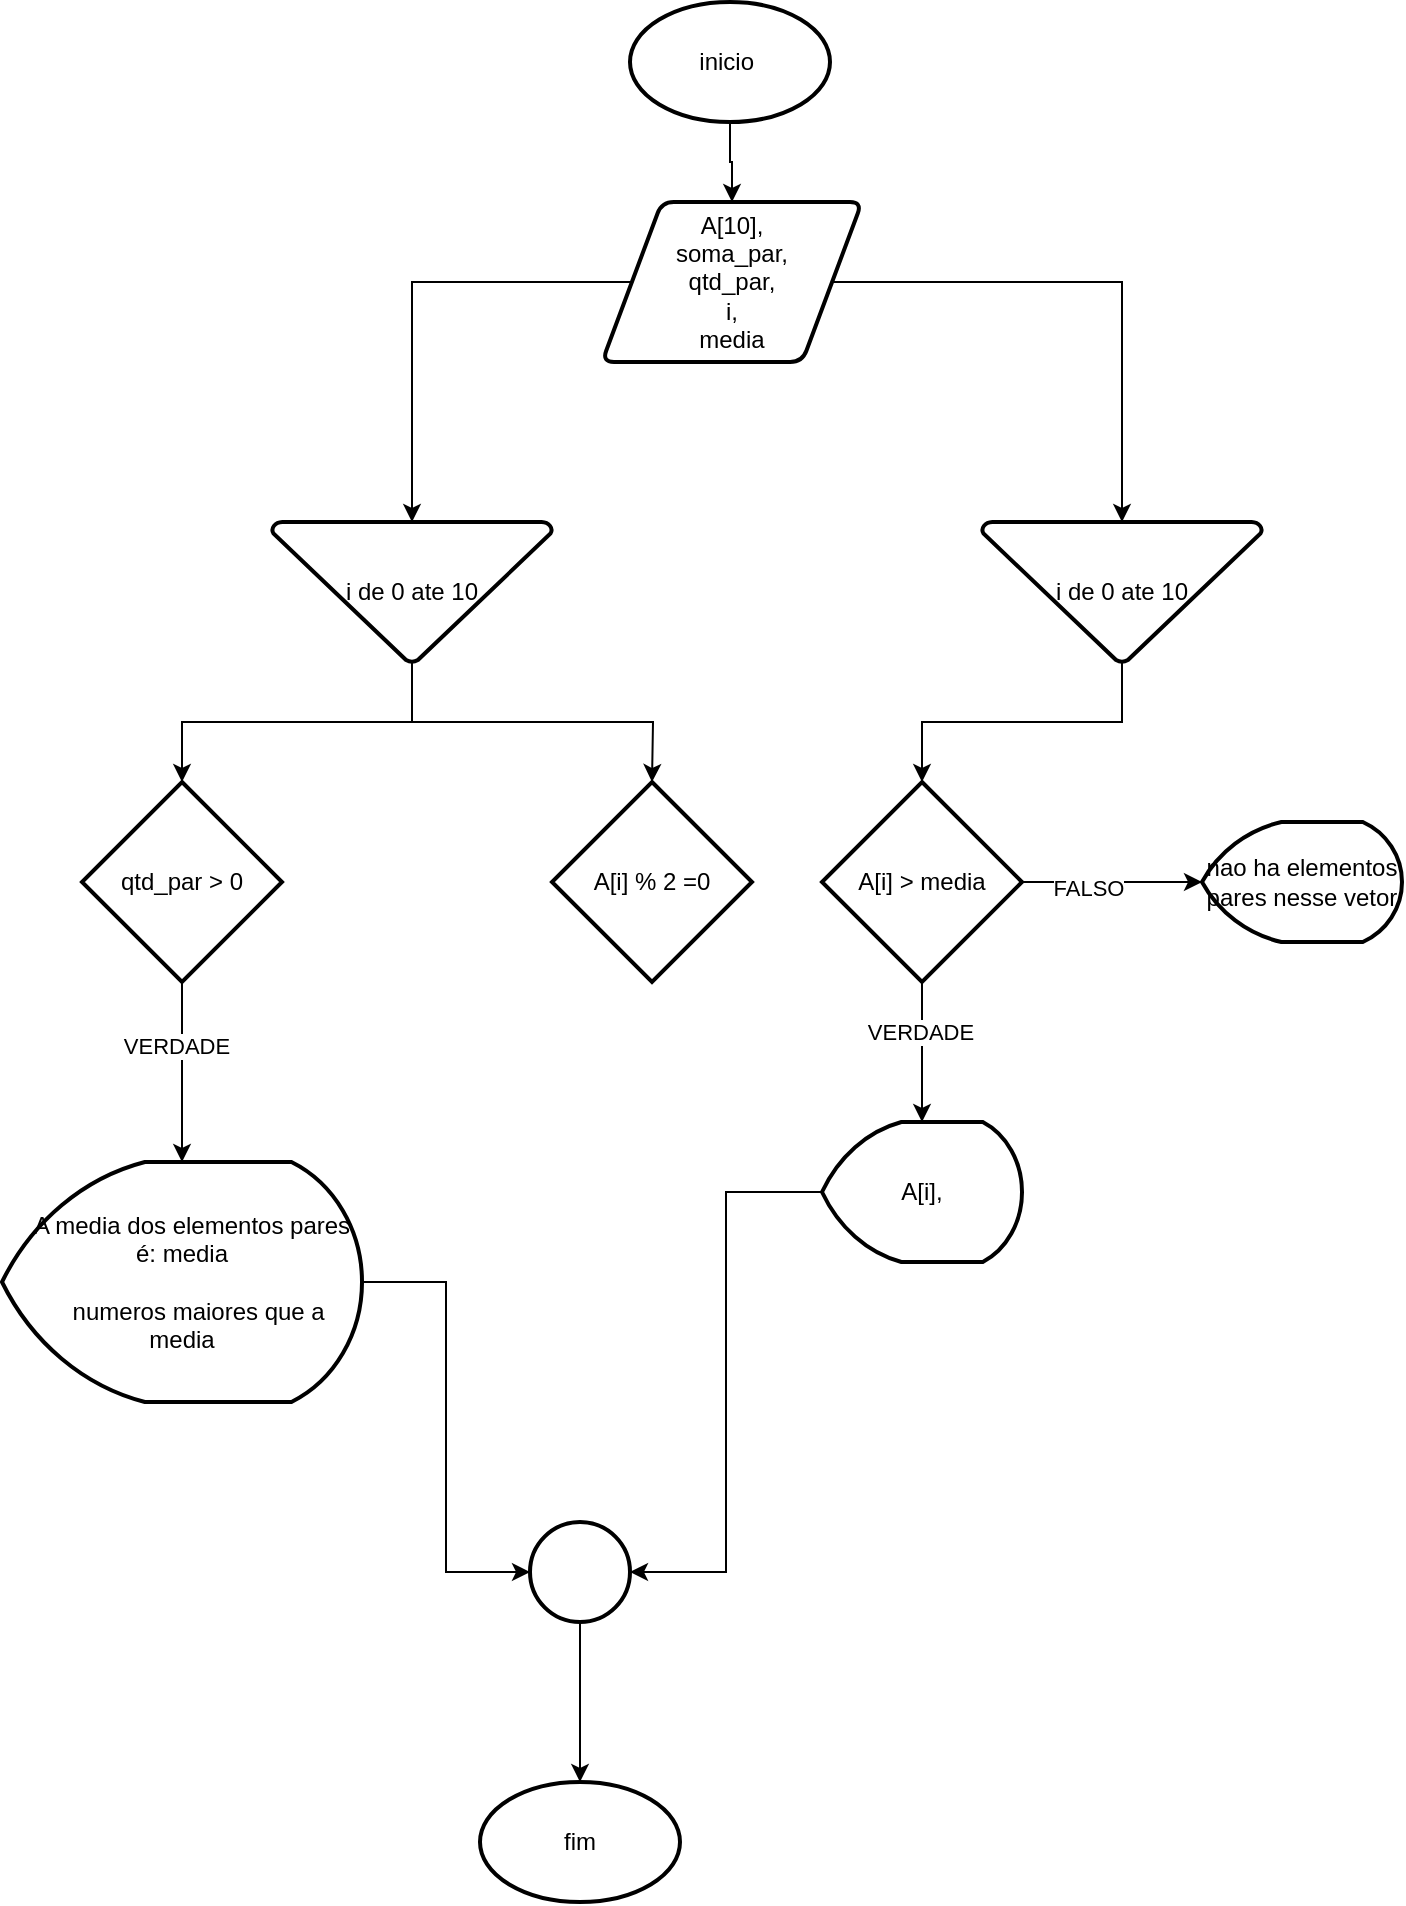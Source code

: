 <mxfile version="24.5.5" type="device">
  <diagram name="Página-1" id="5DcA1XpzbEpcNB3lwu1_">
    <mxGraphModel dx="963" dy="711" grid="1" gridSize="10" guides="1" tooltips="1" connect="1" arrows="1" fold="1" page="1" pageScale="1" pageWidth="827" pageHeight="1169" math="0" shadow="0">
      <root>
        <mxCell id="0" />
        <mxCell id="1" parent="0" />
        <mxCell id="hTO507xSKT4CRlGKkT7h-1" value="" style="edgeStyle=orthogonalEdgeStyle;rounded=0;orthogonalLoop=1;jettySize=auto;html=1;" edge="1" parent="1" source="XX-IUDnQ-n6v1UXTDpO2-1" target="XX-IUDnQ-n6v1UXTDpO2-2">
          <mxGeometry relative="1" as="geometry" />
        </mxCell>
        <mxCell id="XX-IUDnQ-n6v1UXTDpO2-1" value="inicio&amp;nbsp;" style="strokeWidth=2;html=1;shape=mxgraph.flowchart.start_1;whiteSpace=wrap;" parent="1" vertex="1">
          <mxGeometry x="364" y="20" width="100" height="60" as="geometry" />
        </mxCell>
        <mxCell id="hTO507xSKT4CRlGKkT7h-4" value="" style="edgeStyle=orthogonalEdgeStyle;rounded=0;orthogonalLoop=1;jettySize=auto;html=1;" edge="1" parent="1" source="XX-IUDnQ-n6v1UXTDpO2-2" target="hTO507xSKT4CRlGKkT7h-3">
          <mxGeometry relative="1" as="geometry" />
        </mxCell>
        <mxCell id="XX-IUDnQ-n6v1UXTDpO2-2" value="A[10],&lt;div&gt;soma_par,&lt;/div&gt;&lt;div&gt;qtd_par,&lt;/div&gt;&lt;div&gt;i,&lt;/div&gt;&lt;div&gt;media&lt;/div&gt;" style="shape=parallelogram;html=1;strokeWidth=2;perimeter=parallelogramPerimeter;whiteSpace=wrap;rounded=1;arcSize=12;size=0.23;" parent="1" vertex="1">
          <mxGeometry x="350" y="120" width="130" height="80" as="geometry" />
        </mxCell>
        <mxCell id="hTO507xSKT4CRlGKkT7h-3" value="i de 0 ate 10" style="strokeWidth=2;html=1;shape=mxgraph.flowchart.merge_or_storage;whiteSpace=wrap;" vertex="1" parent="1">
          <mxGeometry x="185" y="280" width="140" height="70" as="geometry" />
        </mxCell>
        <mxCell id="hTO507xSKT4CRlGKkT7h-5" value="A[i] % 2 =0" style="strokeWidth=2;html=1;shape=mxgraph.flowchart.decision;whiteSpace=wrap;" vertex="1" parent="1">
          <mxGeometry x="325" y="410" width="100" height="100" as="geometry" />
        </mxCell>
        <mxCell id="hTO507xSKT4CRlGKkT7h-11" value="" style="edgeStyle=orthogonalEdgeStyle;rounded=0;orthogonalLoop=1;jettySize=auto;html=1;" edge="1" parent="1" source="hTO507xSKT4CRlGKkT7h-7" target="hTO507xSKT4CRlGKkT7h-10">
          <mxGeometry relative="1" as="geometry" />
        </mxCell>
        <mxCell id="hTO507xSKT4CRlGKkT7h-18" value="VERDADE" style="edgeLabel;html=1;align=center;verticalAlign=middle;resizable=0;points=[];" vertex="1" connectable="0" parent="hTO507xSKT4CRlGKkT7h-11">
          <mxGeometry x="-0.289" y="-3" relative="1" as="geometry">
            <mxPoint as="offset" />
          </mxGeometry>
        </mxCell>
        <mxCell id="hTO507xSKT4CRlGKkT7h-7" value="qtd_par &amp;gt; 0" style="strokeWidth=2;html=1;shape=mxgraph.flowchart.decision;whiteSpace=wrap;" vertex="1" parent="1">
          <mxGeometry x="90" y="410" width="100" height="100" as="geometry" />
        </mxCell>
        <mxCell id="hTO507xSKT4CRlGKkT7h-8" style="edgeStyle=orthogonalEdgeStyle;rounded=0;orthogonalLoop=1;jettySize=auto;html=1;exitX=0.5;exitY=1;exitDx=0;exitDy=0;exitPerimeter=0;entryX=0.5;entryY=0;entryDx=0;entryDy=0;entryPerimeter=0;" edge="1" parent="1" source="hTO507xSKT4CRlGKkT7h-3">
          <mxGeometry relative="1" as="geometry">
            <mxPoint x="375" y="410" as="targetPoint" />
          </mxGeometry>
        </mxCell>
        <mxCell id="hTO507xSKT4CRlGKkT7h-9" style="edgeStyle=orthogonalEdgeStyle;rounded=0;orthogonalLoop=1;jettySize=auto;html=1;entryX=0.5;entryY=0;entryDx=0;entryDy=0;entryPerimeter=0;" edge="1" parent="1" source="hTO507xSKT4CRlGKkT7h-3" target="hTO507xSKT4CRlGKkT7h-7">
          <mxGeometry relative="1" as="geometry" />
        </mxCell>
        <mxCell id="hTO507xSKT4CRlGKkT7h-10" value="&amp;nbsp; &amp;nbsp;A media dos elementos pares é: media&lt;div&gt;&lt;br&gt;&lt;/div&gt;&lt;div&gt;&amp;nbsp; &amp;nbsp; &amp;nbsp;numeros maiores que a media&lt;/div&gt;" style="strokeWidth=2;html=1;shape=mxgraph.flowchart.display;whiteSpace=wrap;" vertex="1" parent="1">
          <mxGeometry x="50" y="600" width="180" height="120" as="geometry" />
        </mxCell>
        <mxCell id="hTO507xSKT4CRlGKkT7h-13" value="i de 0 ate 10" style="strokeWidth=2;html=1;shape=mxgraph.flowchart.merge_or_storage;whiteSpace=wrap;" vertex="1" parent="1">
          <mxGeometry x="540" y="280" width="140" height="70" as="geometry" />
        </mxCell>
        <mxCell id="hTO507xSKT4CRlGKkT7h-14" style="edgeStyle=orthogonalEdgeStyle;rounded=0;orthogonalLoop=1;jettySize=auto;html=1;entryX=0.5;entryY=0;entryDx=0;entryDy=0;entryPerimeter=0;" edge="1" parent="1" source="XX-IUDnQ-n6v1UXTDpO2-2" target="hTO507xSKT4CRlGKkT7h-13">
          <mxGeometry relative="1" as="geometry" />
        </mxCell>
        <mxCell id="hTO507xSKT4CRlGKkT7h-19" value="" style="edgeStyle=orthogonalEdgeStyle;rounded=0;orthogonalLoop=1;jettySize=auto;html=1;" edge="1" parent="1" source="hTO507xSKT4CRlGKkT7h-15" target="hTO507xSKT4CRlGKkT7h-17">
          <mxGeometry relative="1" as="geometry" />
        </mxCell>
        <mxCell id="hTO507xSKT4CRlGKkT7h-20" value="VERDADE" style="edgeLabel;html=1;align=center;verticalAlign=middle;resizable=0;points=[];" vertex="1" connectable="0" parent="hTO507xSKT4CRlGKkT7h-19">
          <mxGeometry x="-0.3" y="-1" relative="1" as="geometry">
            <mxPoint as="offset" />
          </mxGeometry>
        </mxCell>
        <mxCell id="hTO507xSKT4CRlGKkT7h-22" value="" style="edgeStyle=orthogonalEdgeStyle;rounded=0;orthogonalLoop=1;jettySize=auto;html=1;" edge="1" parent="1" source="hTO507xSKT4CRlGKkT7h-15" target="hTO507xSKT4CRlGKkT7h-21">
          <mxGeometry relative="1" as="geometry" />
        </mxCell>
        <mxCell id="hTO507xSKT4CRlGKkT7h-24" value="FALSO" style="edgeLabel;html=1;align=center;verticalAlign=middle;resizable=0;points=[];" vertex="1" connectable="0" parent="hTO507xSKT4CRlGKkT7h-22">
          <mxGeometry x="-0.28" y="-3" relative="1" as="geometry">
            <mxPoint as="offset" />
          </mxGeometry>
        </mxCell>
        <mxCell id="hTO507xSKT4CRlGKkT7h-15" value="A[i] &amp;gt; media" style="strokeWidth=2;html=1;shape=mxgraph.flowchart.decision;whiteSpace=wrap;" vertex="1" parent="1">
          <mxGeometry x="460" y="410" width="100" height="100" as="geometry" />
        </mxCell>
        <mxCell id="hTO507xSKT4CRlGKkT7h-16" style="edgeStyle=orthogonalEdgeStyle;rounded=0;orthogonalLoop=1;jettySize=auto;html=1;entryX=0.5;entryY=0;entryDx=0;entryDy=0;entryPerimeter=0;" edge="1" parent="1" source="hTO507xSKT4CRlGKkT7h-13" target="hTO507xSKT4CRlGKkT7h-15">
          <mxGeometry relative="1" as="geometry" />
        </mxCell>
        <mxCell id="hTO507xSKT4CRlGKkT7h-17" value="A[i]," style="strokeWidth=2;html=1;shape=mxgraph.flowchart.display;whiteSpace=wrap;" vertex="1" parent="1">
          <mxGeometry x="460" y="580" width="100" height="70" as="geometry" />
        </mxCell>
        <mxCell id="hTO507xSKT4CRlGKkT7h-21" value="nao ha elementos pares nesse vetor" style="strokeWidth=2;html=1;shape=mxgraph.flowchart.display;whiteSpace=wrap;" vertex="1" parent="1">
          <mxGeometry x="650" y="430" width="100" height="60" as="geometry" />
        </mxCell>
        <mxCell id="hTO507xSKT4CRlGKkT7h-29" value="" style="edgeStyle=orthogonalEdgeStyle;rounded=0;orthogonalLoop=1;jettySize=auto;html=1;" edge="1" parent="1" source="hTO507xSKT4CRlGKkT7h-25" target="hTO507xSKT4CRlGKkT7h-28">
          <mxGeometry relative="1" as="geometry" />
        </mxCell>
        <mxCell id="hTO507xSKT4CRlGKkT7h-25" value="" style="strokeWidth=2;html=1;shape=mxgraph.flowchart.start_2;whiteSpace=wrap;" vertex="1" parent="1">
          <mxGeometry x="314" y="780" width="50" height="50" as="geometry" />
        </mxCell>
        <mxCell id="hTO507xSKT4CRlGKkT7h-26" style="edgeStyle=orthogonalEdgeStyle;rounded=0;orthogonalLoop=1;jettySize=auto;html=1;entryX=0;entryY=0.5;entryDx=0;entryDy=0;entryPerimeter=0;" edge="1" parent="1" source="hTO507xSKT4CRlGKkT7h-10" target="hTO507xSKT4CRlGKkT7h-25">
          <mxGeometry relative="1" as="geometry" />
        </mxCell>
        <mxCell id="hTO507xSKT4CRlGKkT7h-27" style="edgeStyle=orthogonalEdgeStyle;rounded=0;orthogonalLoop=1;jettySize=auto;html=1;entryX=1;entryY=0.5;entryDx=0;entryDy=0;entryPerimeter=0;" edge="1" parent="1" source="hTO507xSKT4CRlGKkT7h-17" target="hTO507xSKT4CRlGKkT7h-25">
          <mxGeometry relative="1" as="geometry" />
        </mxCell>
        <mxCell id="hTO507xSKT4CRlGKkT7h-28" value="fim" style="strokeWidth=2;html=1;shape=mxgraph.flowchart.start_1;whiteSpace=wrap;" vertex="1" parent="1">
          <mxGeometry x="289" y="910" width="100" height="60" as="geometry" />
        </mxCell>
      </root>
    </mxGraphModel>
  </diagram>
</mxfile>
